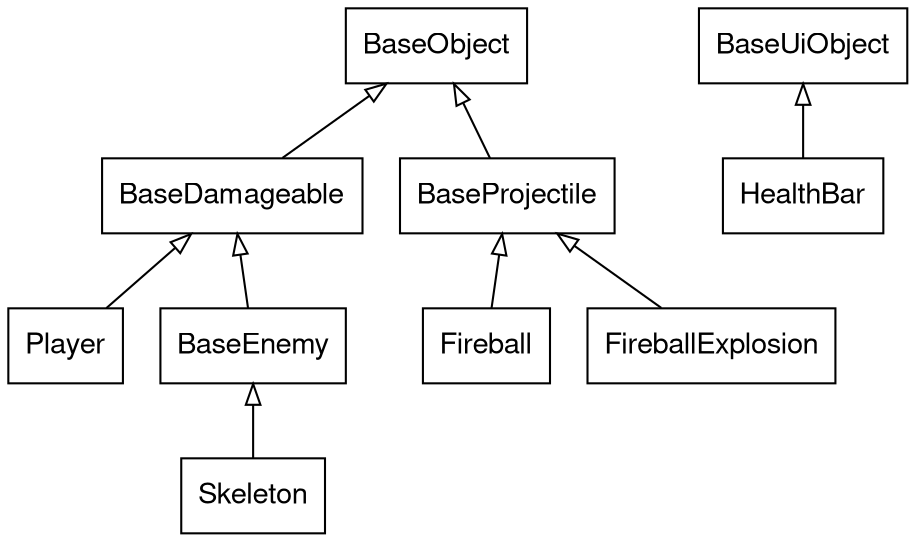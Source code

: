 digraph inheritance {
    node [shape=box fontname="Helvetica,Arial,sans-serif"]
    edge [dir=back arrowtail=empty]

    BaseObject->{BaseDamageable, BaseProjectile}
    BaseDamageable->{Player, BaseEnemy}
    BaseProjectile->{Fireball, FireballExplosion}
    BaseEnemy->Skeleton

    BaseUiObject->HealthBar
}

// use `dot -Tpng -O inheritance.gv` to generate a .png
